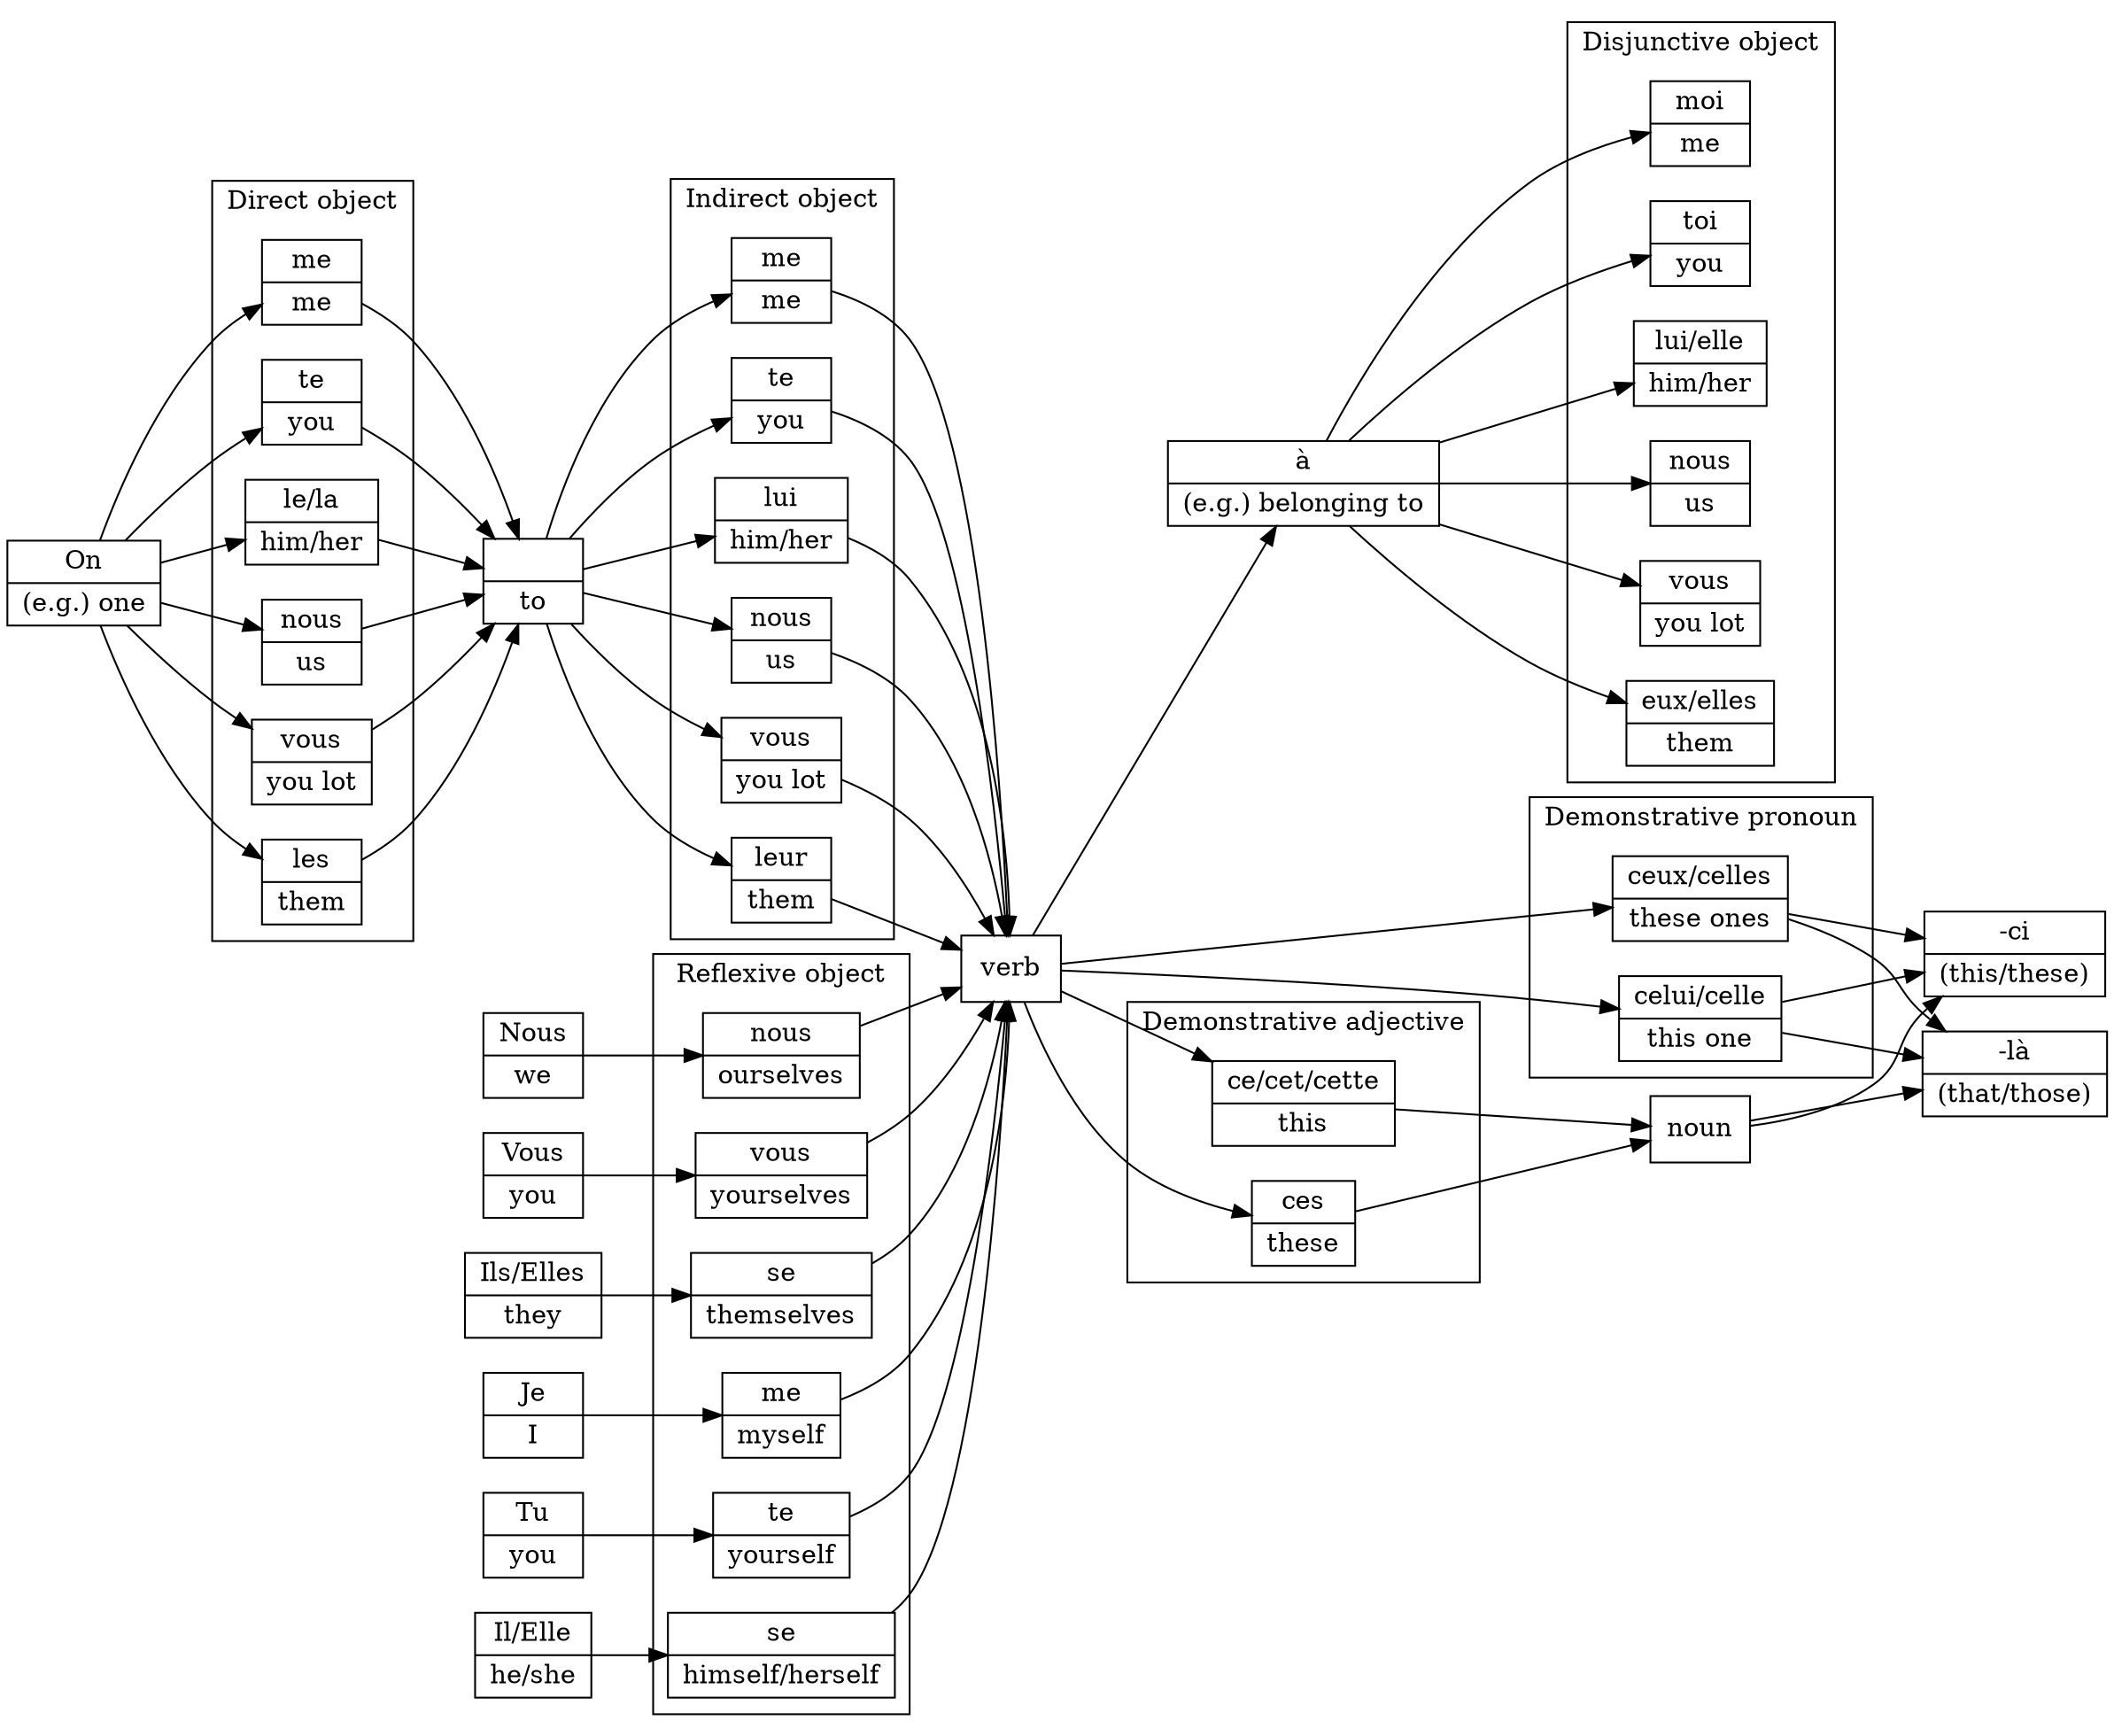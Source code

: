 #
# French pronoun graph
# Based on http://www.frenchlanguageguide.com/grammar/pronouns.asp
#
# dot is the only one that makes sense for this one
#

digraph verbs {
  node [shape=record];
  rankdir=LR;

  on [label="{On}|{(e.g.) one}"];

  # Direct
  subgraph cluster_d {
    label="Direct object";
    d_me [label="{me}|{me}"];
    d_te [label="{te}|{you}"];
    d_le [label="{le/la}|{him/her}"];
    d_nous [label="{nous}|{us}"];
    d_vous [label="{vous}|{you lot}"];
    d_les [label="{les}|{them}"];
  }
  to [label="{}|{to}"];
   on -> d_me
   d_me -> to
   on -> d_te
   d_te -> to
   on -> d_le
   d_le -> to
   on -> d_nous
   d_nous -> to
   on -> d_vous
   d_vous -> to
   on -> d_les
   d_les -> to

  # Indirect
  subgraph cluster_i {
    label="Indirect object";
    i_me [label="{me}|{me}"];
    i_te [label="{te}|{you}"];
    i_lui [label="{lui}|{him/her}"];
    i_nous [label="{nous}|{us}"];
    i_vous [label="{vous}|{you lot}"];
    i_leur [label="{leur}|{them}"];
  }
  verb [label="verb"];
   to -> i_me
   i_me -> verb
   to -> i_te
   i_te -> verb
   to -> i_lui
   i_lui -> verb
   to -> i_nous
   i_nous -> verb
   to -> i_vous
   i_vous -> verb
   to -> i_leur
   i_leur -> verb

  # Reflexive
  je [label="{Je}|{I}"];
  tu [label="{Tu}|{you}"];
  il [label="{Il/Elle}|{he/she}"];
  nous [label="{Nous}|{we}"];
  vous [label="{Vous}|{you}"];
  ils [label="{Ils/Elles}|{they}"];
  subgraph cluster_r {
    label="Reflexive object";
    r_me [label="{me}|{myself}"];
    r_te [label="{te}|{yourself}"];
    r_se [label="{se}|{himself/herself}"];
    r_nous [label="{nous}|{ourselves}"];
    r_vous [label="{vous}|{yourselves}"];
    r_pse [label="{se}|{themselves}"];
  }
   je -> r_me
   tu -> r_te
   il -> r_se
   nous -> r_nous
   vous -> r_vous
   ils -> r_pse

   r_me -> verb
   r_te -> verb
   r_se -> verb
   r_nous -> verb
   r_vous -> verb
   r_pse -> verb   

  a [label="{à}|{(e.g.) belonging to}"]
   verb -> a

  # Disjunctive
  subgraph cluster_dj {
    label="Disjunctive object";
  dj_moi [label="{moi}|{me}"];
  dj_toi [label="{toi}|{you}"];
  dj_lui [label="{lui/elle}|{him/her}"];
  dj_nous [label="{nous}|{us}"];
  dj_vous [label="{vous}|{you lot}"];
  dj_eux [label="{eux/elles}|{them}"];
}
   a -> dj_moi
   a -> dj_toi
   a -> dj_lui
   a -> dj_nous
   a -> dj_vous
   a -> dj_eux

  # Demonstrative adjectives
  subgraph cluster_da {
    label="Demonstrative adjective";
    da_ce [label="{ce/cet/cette}|{this}"];
    da_ces [label="{ces}|{these}"];
  }
  noun [label="noun"];
   da_ce -> noun
   da_ces -> noun
   verb -> da_ce
   verb -> da_ces
  ci [label="{-ci}|{(this/these)}"];
  là [label="{-là}|{(that/those)}"];
   noun -> ci
   noun -> là

  # Demonstrative pronouns
  subgraph cluster_dp {
    label="Demonstrative pronoun";
    dp_celui [label="{celui/celle}|{this one}"];
    dp_ceux [label="{ceux/celles}|{these ones}"];
  }
   dp_celui -> ci
   dp_celui -> là
   dp_ceux -> ci
   dp_ceux -> là
   verb -> dp_celui
   verb -> dp_ceux
}
